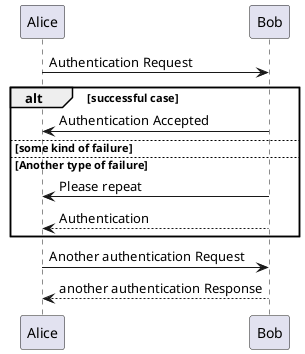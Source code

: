 @startuml
Alice -> Bob: Authentication Request
alt successful case
	Bob -> Alice: Authentication Accepted
else some kind of failure
else Another type of failure
   Bob -> Alice: Please repeat
Bob --> Alice: Authentication
end
Alice -> Bob: Another authentication Request
Alice <-- Bob: another authentication Response
@enduml